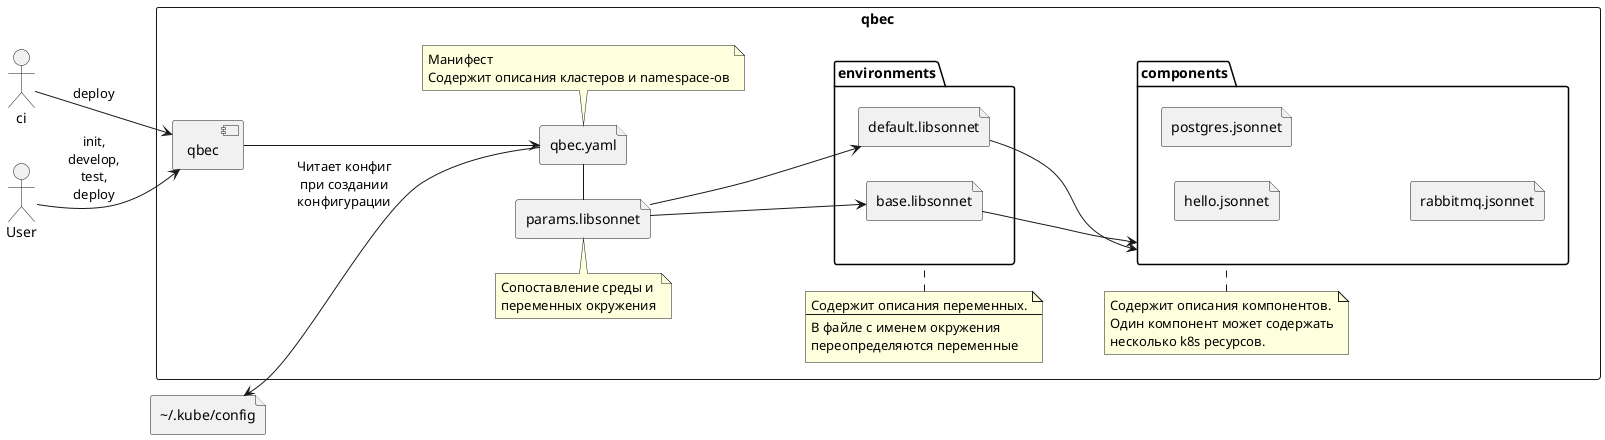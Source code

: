 @startuml

left to right direction

actor ci
actor User
file "\~/.kube/config" as config

rectangle "qbec" as qbecFolder {
  component qbec
  file "qbec.yaml" as manifest
  note bottom of manifest
    Манифест
    Содержит описания кластеров и namespace-ов
  end note

  file "params.libsonnet" as params
  note top of params
    Сопоставление среды и
    переменных окружения
  end note
  folder environments {
    file "base.libsonnet" as baseEnv
    file "default.libsonnet" as defaultEnv
  }
  note top of environments
    Содержит описания переменных.
    --
    В файле с именем окружения
    переопределяются переменные
  end note


  folder components {
    file "hello.jsonnet" as helloComp
    file "postgres.jsonnet" as postgresComp
    file "rabbitmq.jsonnet" as rabbitmqComp
  }
  note top of components
    Содержит описания компонентов.
    Один компонент может содержать
    несколько k8s ресурсов.
  end note


  baseEnv -d-> components
  defaultEnv -d-> components

  manifest -l- params
  params -d-> baseEnv
  params -d-> defaultEnv
}

config <-d- manifest: Читает конфиг\nпри создании\nконфигурации

User -d-> qbec: init,\ndevelop,\ntest,\ndeploy
ci -d-> qbec: deploy
qbec -d-> manifest

@enduml
